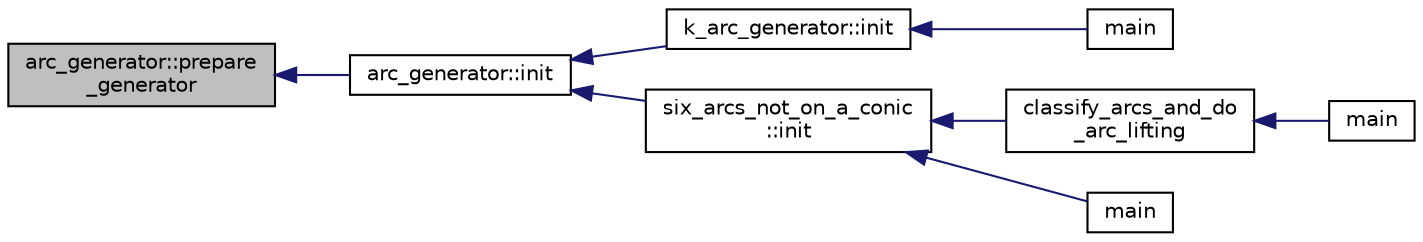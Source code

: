 digraph "arc_generator::prepare_generator"
{
  edge [fontname="Helvetica",fontsize="10",labelfontname="Helvetica",labelfontsize="10"];
  node [fontname="Helvetica",fontsize="10",shape=record];
  rankdir="LR";
  Node2633 [label="arc_generator::prepare\l_generator",height=0.2,width=0.4,color="black", fillcolor="grey75", style="filled", fontcolor="black"];
  Node2633 -> Node2634 [dir="back",color="midnightblue",fontsize="10",style="solid",fontname="Helvetica"];
  Node2634 [label="arc_generator::init",height=0.2,width=0.4,color="black", fillcolor="white", style="filled",URL="$d4/d21/classarc__generator.html#ae614e18e9c641d67069fa27d48245cde"];
  Node2634 -> Node2635 [dir="back",color="midnightblue",fontsize="10",style="solid",fontname="Helvetica"];
  Node2635 [label="k_arc_generator::init",height=0.2,width=0.4,color="black", fillcolor="white", style="filled",URL="$d6/dd8/classk__arc__generator.html#a6036d9f52ede9f8ca681505626b5361d"];
  Node2635 -> Node2636 [dir="back",color="midnightblue",fontsize="10",style="solid",fontname="Helvetica"];
  Node2636 [label="main",height=0.2,width=0.4,color="black", fillcolor="white", style="filled",URL="$d6/d01/k__arc__generator__main_8_c.html#a217dbf8b442f20279ea00b898af96f52"];
  Node2634 -> Node2637 [dir="back",color="midnightblue",fontsize="10",style="solid",fontname="Helvetica"];
  Node2637 [label="six_arcs_not_on_a_conic\l::init",height=0.2,width=0.4,color="black", fillcolor="white", style="filled",URL="$d8/de6/classsix__arcs__not__on__a__conic.html#a7a4d5cf8a098488729934cfa8a70944a"];
  Node2637 -> Node2638 [dir="back",color="midnightblue",fontsize="10",style="solid",fontname="Helvetica"];
  Node2638 [label="classify_arcs_and_do\l_arc_lifting",height=0.2,width=0.4,color="black", fillcolor="white", style="filled",URL="$d6/dc3/arc__lifting__main_8_c.html#afdd7be16f16b8c71e9a72fe5f6a0b59c"];
  Node2638 -> Node2639 [dir="back",color="midnightblue",fontsize="10",style="solid",fontname="Helvetica"];
  Node2639 [label="main",height=0.2,width=0.4,color="black", fillcolor="white", style="filled",URL="$d6/dc3/arc__lifting__main_8_c.html#a217dbf8b442f20279ea00b898af96f52"];
  Node2637 -> Node2640 [dir="back",color="midnightblue",fontsize="10",style="solid",fontname="Helvetica"];
  Node2640 [label="main",height=0.2,width=0.4,color="black", fillcolor="white", style="filled",URL="$d2/dfa/create__surface__main_8_c.html#a217dbf8b442f20279ea00b898af96f52"];
}
